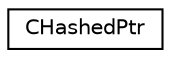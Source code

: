 digraph G
{
  edge [fontname="Helvetica",fontsize="10",labelfontname="Helvetica",labelfontsize="10"];
  node [fontname="Helvetica",fontsize="10",shape=record];
  rankdir=LR;
  Node1 [label="CHashedPtr",height=0.2,width=0.4,color="black", fillcolor="white", style="filled",URL="$df/d70/classCHashedPtr.html"];
}
